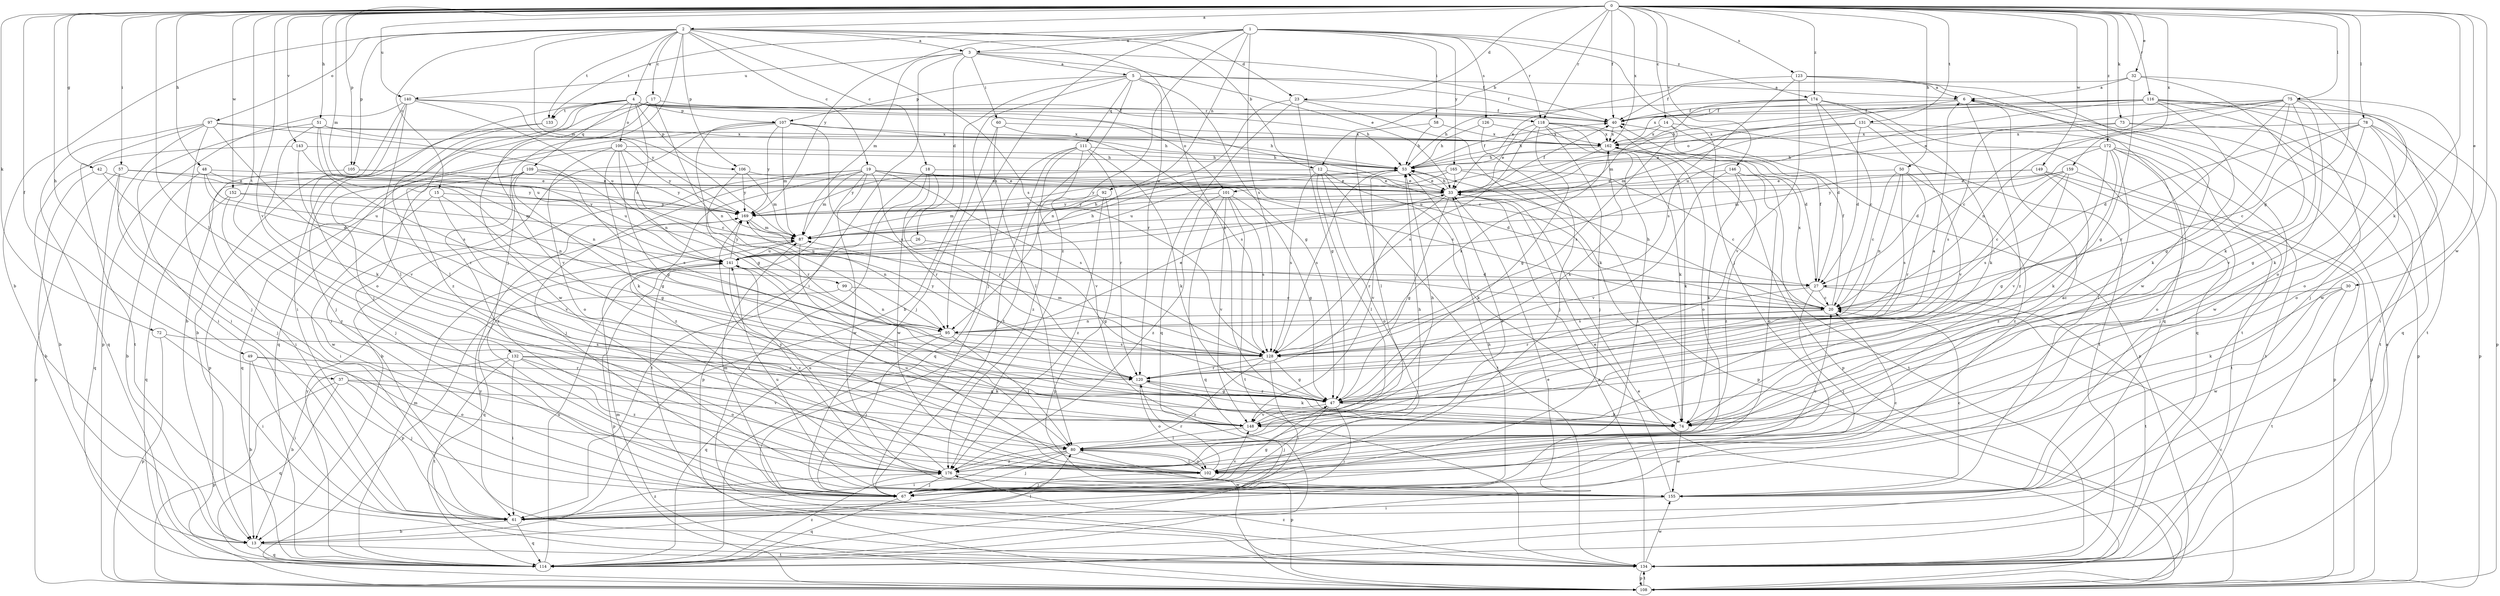 strict digraph  {
0;
1;
2;
3;
4;
5;
6;
12;
13;
14;
15;
17;
18;
19;
20;
23;
26;
27;
30;
32;
33;
37;
40;
42;
47;
48;
49;
50;
51;
53;
57;
58;
60;
61;
67;
72;
73;
74;
75;
78;
80;
87;
92;
95;
97;
99;
100;
101;
102;
105;
106;
107;
108;
109;
111;
114;
116;
118;
120;
123;
126;
128;
131;
132;
133;
134;
140;
141;
143;
146;
148;
149;
152;
155;
159;
162;
165;
169;
172;
174;
176;
0 -> 2  [label=a];
0 -> 12  [label=b];
0 -> 14  [label=c];
0 -> 23  [label=d];
0 -> 30  [label=e];
0 -> 32  [label=e];
0 -> 37  [label=f];
0 -> 40  [label=f];
0 -> 42  [label=g];
0 -> 47  [label=g];
0 -> 48  [label=h];
0 -> 49  [label=h];
0 -> 50  [label=h];
0 -> 51  [label=h];
0 -> 57  [label=i];
0 -> 72  [label=k];
0 -> 73  [label=k];
0 -> 74  [label=k];
0 -> 75  [label=l];
0 -> 78  [label=l];
0 -> 80  [label=l];
0 -> 87  [label=m];
0 -> 105  [label=p];
0 -> 116  [label=r];
0 -> 118  [label=r];
0 -> 123  [label=s];
0 -> 131  [label=t];
0 -> 132  [label=t];
0 -> 140  [label=u];
0 -> 143  [label=v];
0 -> 146  [label=v];
0 -> 148  [label=v];
0 -> 149  [label=w];
0 -> 152  [label=w];
0 -> 155  [label=w];
0 -> 159  [label=x];
0 -> 162  [label=x];
0 -> 172  [label=z];
0 -> 174  [label=z];
1 -> 3  [label=a];
1 -> 58  [label=i];
1 -> 67  [label=j];
1 -> 92  [label=n];
1 -> 95  [label=n];
1 -> 118  [label=r];
1 -> 126  [label=s];
1 -> 128  [label=s];
1 -> 133  [label=t];
1 -> 165  [label=y];
1 -> 169  [label=y];
1 -> 174  [label=z];
1 -> 176  [label=z];
2 -> 3  [label=a];
2 -> 4  [label=a];
2 -> 12  [label=b];
2 -> 13  [label=b];
2 -> 15  [label=c];
2 -> 17  [label=c];
2 -> 18  [label=c];
2 -> 19  [label=c];
2 -> 23  [label=d];
2 -> 67  [label=j];
2 -> 74  [label=k];
2 -> 87  [label=m];
2 -> 97  [label=o];
2 -> 105  [label=p];
2 -> 106  [label=p];
2 -> 128  [label=s];
2 -> 133  [label=t];
3 -> 5  [label=a];
3 -> 26  [label=d];
3 -> 33  [label=e];
3 -> 40  [label=f];
3 -> 60  [label=i];
3 -> 61  [label=i];
3 -> 87  [label=m];
3 -> 140  [label=u];
4 -> 20  [label=c];
4 -> 53  [label=h];
4 -> 61  [label=i];
4 -> 80  [label=l];
4 -> 99  [label=o];
4 -> 100  [label=o];
4 -> 101  [label=o];
4 -> 106  [label=p];
4 -> 107  [label=p];
4 -> 109  [label=q];
4 -> 118  [label=r];
4 -> 133  [label=t];
4 -> 148  [label=v];
5 -> 6  [label=a];
5 -> 13  [label=b];
5 -> 40  [label=f];
5 -> 47  [label=g];
5 -> 67  [label=j];
5 -> 107  [label=p];
5 -> 111  [label=q];
5 -> 120  [label=r];
5 -> 134  [label=t];
6 -> 40  [label=f];
6 -> 101  [label=o];
6 -> 134  [label=t];
6 -> 176  [label=z];
12 -> 33  [label=e];
12 -> 74  [label=k];
12 -> 80  [label=l];
12 -> 102  [label=o];
12 -> 128  [label=s];
12 -> 134  [label=t];
12 -> 169  [label=y];
13 -> 80  [label=l];
13 -> 114  [label=q];
13 -> 134  [label=t];
14 -> 53  [label=h];
14 -> 108  [label=p];
14 -> 128  [label=s];
14 -> 134  [label=t];
14 -> 162  [label=x];
15 -> 47  [label=g];
15 -> 61  [label=i];
15 -> 148  [label=v];
15 -> 169  [label=y];
17 -> 40  [label=f];
17 -> 67  [label=j];
17 -> 95  [label=n];
17 -> 155  [label=w];
17 -> 176  [label=z];
18 -> 33  [label=e];
18 -> 108  [label=p];
18 -> 120  [label=r];
18 -> 134  [label=t];
18 -> 155  [label=w];
19 -> 13  [label=b];
19 -> 20  [label=c];
19 -> 27  [label=d];
19 -> 33  [label=e];
19 -> 67  [label=j];
19 -> 87  [label=m];
19 -> 120  [label=r];
19 -> 128  [label=s];
19 -> 134  [label=t];
19 -> 155  [label=w];
19 -> 176  [label=z];
20 -> 40  [label=f];
20 -> 53  [label=h];
20 -> 95  [label=n];
20 -> 120  [label=r];
20 -> 162  [label=x];
23 -> 40  [label=f];
23 -> 47  [label=g];
23 -> 74  [label=k];
23 -> 95  [label=n];
23 -> 114  [label=q];
26 -> 47  [label=g];
26 -> 141  [label=u];
27 -> 20  [label=c];
27 -> 40  [label=f];
27 -> 67  [label=j];
27 -> 128  [label=s];
27 -> 134  [label=t];
30 -> 20  [label=c];
30 -> 74  [label=k];
30 -> 134  [label=t];
30 -> 155  [label=w];
32 -> 6  [label=a];
32 -> 40  [label=f];
32 -> 47  [label=g];
32 -> 74  [label=k];
32 -> 102  [label=o];
33 -> 40  [label=f];
33 -> 47  [label=g];
33 -> 53  [label=h];
33 -> 120  [label=r];
33 -> 169  [label=y];
37 -> 47  [label=g];
37 -> 67  [label=j];
37 -> 108  [label=p];
37 -> 114  [label=q];
37 -> 148  [label=v];
40 -> 162  [label=x];
42 -> 13  [label=b];
42 -> 33  [label=e];
42 -> 176  [label=z];
47 -> 6  [label=a];
47 -> 61  [label=i];
47 -> 67  [label=j];
47 -> 74  [label=k];
47 -> 120  [label=r];
47 -> 148  [label=v];
47 -> 162  [label=x];
48 -> 13  [label=b];
48 -> 27  [label=d];
48 -> 33  [label=e];
48 -> 141  [label=u];
48 -> 169  [label=y];
49 -> 13  [label=b];
49 -> 61  [label=i];
49 -> 102  [label=o];
49 -> 120  [label=r];
50 -> 20  [label=c];
50 -> 33  [label=e];
50 -> 95  [label=n];
50 -> 120  [label=r];
50 -> 128  [label=s];
50 -> 176  [label=z];
51 -> 53  [label=h];
51 -> 61  [label=i];
51 -> 74  [label=k];
51 -> 128  [label=s];
51 -> 141  [label=u];
51 -> 162  [label=x];
53 -> 33  [label=e];
53 -> 40  [label=f];
53 -> 128  [label=s];
53 -> 148  [label=v];
57 -> 33  [label=e];
57 -> 67  [label=j];
57 -> 95  [label=n];
57 -> 108  [label=p];
57 -> 114  [label=q];
58 -> 53  [label=h];
58 -> 80  [label=l];
58 -> 162  [label=x];
60 -> 67  [label=j];
60 -> 80  [label=l];
60 -> 128  [label=s];
60 -> 162  [label=x];
61 -> 13  [label=b];
61 -> 53  [label=h];
61 -> 114  [label=q];
61 -> 176  [label=z];
67 -> 6  [label=a];
67 -> 20  [label=c];
67 -> 47  [label=g];
67 -> 87  [label=m];
67 -> 114  [label=q];
67 -> 148  [label=v];
72 -> 61  [label=i];
72 -> 108  [label=p];
72 -> 128  [label=s];
73 -> 108  [label=p];
73 -> 128  [label=s];
73 -> 134  [label=t];
73 -> 162  [label=x];
74 -> 155  [label=w];
75 -> 20  [label=c];
75 -> 33  [label=e];
75 -> 40  [label=f];
75 -> 47  [label=g];
75 -> 74  [label=k];
75 -> 95  [label=n];
75 -> 102  [label=o];
75 -> 120  [label=r];
75 -> 148  [label=v];
75 -> 155  [label=w];
78 -> 20  [label=c];
78 -> 27  [label=d];
78 -> 47  [label=g];
78 -> 61  [label=i];
78 -> 102  [label=o];
78 -> 108  [label=p];
78 -> 162  [label=x];
80 -> 33  [label=e];
80 -> 53  [label=h];
80 -> 61  [label=i];
80 -> 67  [label=j];
80 -> 102  [label=o];
80 -> 108  [label=p];
80 -> 176  [label=z];
87 -> 53  [label=h];
87 -> 80  [label=l];
87 -> 141  [label=u];
92 -> 87  [label=m];
92 -> 108  [label=p];
92 -> 169  [label=y];
92 -> 176  [label=z];
95 -> 33  [label=e];
95 -> 67  [label=j];
95 -> 80  [label=l];
95 -> 114  [label=q];
95 -> 128  [label=s];
97 -> 61  [label=i];
97 -> 67  [label=j];
97 -> 95  [label=n];
97 -> 114  [label=q];
97 -> 134  [label=t];
97 -> 148  [label=v];
97 -> 162  [label=x];
99 -> 20  [label=c];
99 -> 95  [label=n];
99 -> 108  [label=p];
100 -> 20  [label=c];
100 -> 47  [label=g];
100 -> 53  [label=h];
100 -> 74  [label=k];
100 -> 102  [label=o];
100 -> 108  [label=p];
100 -> 169  [label=y];
101 -> 47  [label=g];
101 -> 114  [label=q];
101 -> 128  [label=s];
101 -> 134  [label=t];
101 -> 148  [label=v];
101 -> 169  [label=y];
101 -> 176  [label=z];
102 -> 20  [label=c];
102 -> 67  [label=j];
102 -> 80  [label=l];
102 -> 120  [label=r];
102 -> 141  [label=u];
102 -> 169  [label=y];
105 -> 33  [label=e];
105 -> 61  [label=i];
105 -> 141  [label=u];
106 -> 33  [label=e];
106 -> 87  [label=m];
106 -> 120  [label=r];
106 -> 169  [label=y];
107 -> 47  [label=g];
107 -> 53  [label=h];
107 -> 61  [label=i];
107 -> 87  [label=m];
107 -> 114  [label=q];
107 -> 128  [label=s];
107 -> 162  [label=x];
107 -> 169  [label=y];
108 -> 6  [label=a];
108 -> 20  [label=c];
108 -> 33  [label=e];
108 -> 87  [label=m];
108 -> 134  [label=t];
109 -> 33  [label=e];
109 -> 47  [label=g];
109 -> 67  [label=j];
109 -> 114  [label=q];
109 -> 128  [label=s];
109 -> 169  [label=y];
109 -> 176  [label=z];
111 -> 53  [label=h];
111 -> 67  [label=j];
111 -> 74  [label=k];
111 -> 114  [label=q];
111 -> 120  [label=r];
111 -> 148  [label=v];
111 -> 176  [label=z];
114 -> 33  [label=e];
114 -> 87  [label=m];
114 -> 141  [label=u];
114 -> 169  [label=y];
114 -> 176  [label=z];
116 -> 40  [label=f];
116 -> 53  [label=h];
116 -> 67  [label=j];
116 -> 74  [label=k];
116 -> 108  [label=p];
116 -> 114  [label=q];
116 -> 134  [label=t];
116 -> 141  [label=u];
116 -> 162  [label=x];
118 -> 27  [label=d];
118 -> 33  [label=e];
118 -> 47  [label=g];
118 -> 61  [label=i];
118 -> 67  [label=j];
118 -> 74  [label=k];
118 -> 128  [label=s];
118 -> 162  [label=x];
120 -> 47  [label=g];
120 -> 74  [label=k];
120 -> 102  [label=o];
123 -> 6  [label=a];
123 -> 33  [label=e];
123 -> 114  [label=q];
123 -> 128  [label=s];
123 -> 148  [label=v];
123 -> 155  [label=w];
126 -> 53  [label=h];
126 -> 67  [label=j];
126 -> 162  [label=x];
128 -> 47  [label=g];
128 -> 61  [label=i];
128 -> 87  [label=m];
128 -> 120  [label=r];
128 -> 162  [label=x];
128 -> 169  [label=y];
128 -> 176  [label=z];
131 -> 27  [label=d];
131 -> 33  [label=e];
131 -> 87  [label=m];
131 -> 148  [label=v];
131 -> 155  [label=w];
131 -> 162  [label=x];
132 -> 13  [label=b];
132 -> 61  [label=i];
132 -> 74  [label=k];
132 -> 102  [label=o];
132 -> 120  [label=r];
132 -> 134  [label=t];
132 -> 176  [label=z];
133 -> 13  [label=b];
133 -> 67  [label=j];
134 -> 33  [label=e];
134 -> 108  [label=p];
134 -> 155  [label=w];
134 -> 169  [label=y];
134 -> 176  [label=z];
140 -> 13  [label=b];
140 -> 40  [label=f];
140 -> 80  [label=l];
140 -> 102  [label=o];
140 -> 108  [label=p];
140 -> 141  [label=u];
140 -> 169  [label=y];
141 -> 27  [label=d];
141 -> 53  [label=h];
141 -> 108  [label=p];
141 -> 114  [label=q];
141 -> 169  [label=y];
141 -> 176  [label=z];
143 -> 13  [label=b];
143 -> 53  [label=h];
143 -> 95  [label=n];
143 -> 120  [label=r];
146 -> 33  [label=e];
146 -> 74  [label=k];
146 -> 102  [label=o];
146 -> 134  [label=t];
146 -> 148  [label=v];
146 -> 176  [label=z];
148 -> 53  [label=h];
148 -> 80  [label=l];
149 -> 33  [label=e];
149 -> 87  [label=m];
149 -> 108  [label=p];
149 -> 134  [label=t];
149 -> 176  [label=z];
152 -> 87  [label=m];
152 -> 114  [label=q];
152 -> 155  [label=w];
152 -> 169  [label=y];
155 -> 20  [label=c];
155 -> 33  [label=e];
155 -> 61  [label=i];
155 -> 141  [label=u];
159 -> 20  [label=c];
159 -> 33  [label=e];
159 -> 47  [label=g];
159 -> 108  [label=p];
159 -> 128  [label=s];
159 -> 169  [label=y];
162 -> 53  [label=h];
162 -> 74  [label=k];
162 -> 102  [label=o];
162 -> 108  [label=p];
162 -> 141  [label=u];
165 -> 20  [label=c];
165 -> 33  [label=e];
165 -> 108  [label=p];
165 -> 141  [label=u];
165 -> 169  [label=y];
169 -> 87  [label=m];
169 -> 95  [label=n];
172 -> 27  [label=d];
172 -> 53  [label=h];
172 -> 67  [label=j];
172 -> 74  [label=k];
172 -> 80  [label=l];
172 -> 102  [label=o];
172 -> 134  [label=t];
172 -> 148  [label=v];
174 -> 20  [label=c];
174 -> 27  [label=d];
174 -> 40  [label=f];
174 -> 53  [label=h];
174 -> 74  [label=k];
174 -> 87  [label=m];
174 -> 114  [label=q];
176 -> 67  [label=j];
176 -> 141  [label=u];
176 -> 155  [label=w];
}
